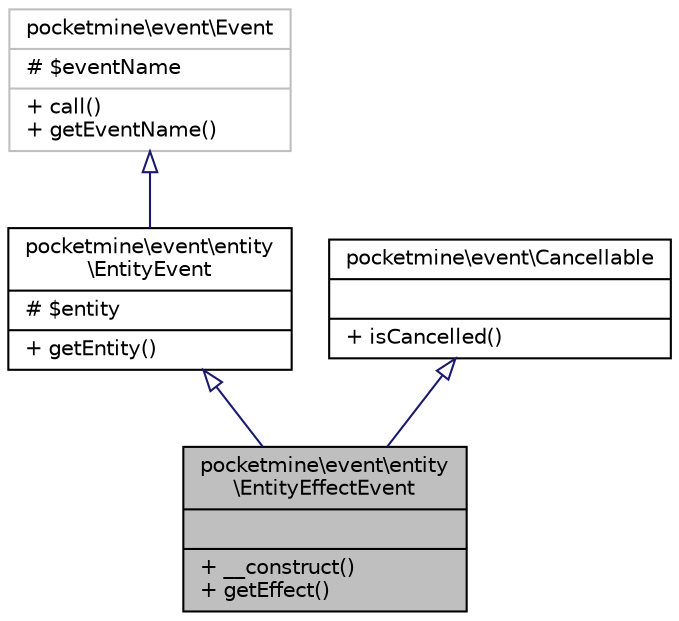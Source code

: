 digraph "pocketmine\event\entity\EntityEffectEvent"
{
 // INTERACTIVE_SVG=YES
 // LATEX_PDF_SIZE
  edge [fontname="Helvetica",fontsize="10",labelfontname="Helvetica",labelfontsize="10"];
  node [fontname="Helvetica",fontsize="10",shape=record];
  Node1 [label="{pocketmine\\event\\entity\l\\EntityEffectEvent\n||+ __construct()\l+ getEffect()\l}",height=0.2,width=0.4,color="black", fillcolor="grey75", style="filled", fontcolor="black",tooltip=" "];
  Node2 -> Node1 [dir="back",color="midnightblue",fontsize="10",style="solid",arrowtail="onormal",fontname="Helvetica"];
  Node2 [label="{pocketmine\\event\\entity\l\\EntityEvent\n|# $entity\l|+ getEntity()\l}",height=0.2,width=0.4,color="black", fillcolor="white", style="filled",URL="$de/d84/classpocketmine_1_1event_1_1entity_1_1_entity_event.html",tooltip=" "];
  Node3 -> Node2 [dir="back",color="midnightblue",fontsize="10",style="solid",arrowtail="onormal",fontname="Helvetica"];
  Node3 [label="{pocketmine\\event\\Event\n|# $eventName\l|+ call()\l+ getEventName()\l}",height=0.2,width=0.4,color="grey75", fillcolor="white", style="filled",URL="$d1/d2f/classpocketmine_1_1event_1_1_event.html",tooltip=" "];
  Node4 -> Node1 [dir="back",color="midnightblue",fontsize="10",style="solid",arrowtail="onormal",fontname="Helvetica"];
  Node4 [label="{pocketmine\\event\\Cancellable\n||+ isCancelled()\l}",height=0.2,width=0.4,color="black", fillcolor="white", style="filled",URL="$db/d62/interfacepocketmine_1_1event_1_1_cancellable.html",tooltip=" "];
}

